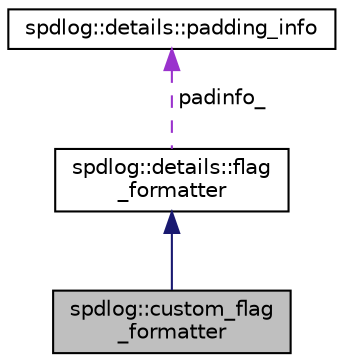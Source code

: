 digraph "spdlog::custom_flag_formatter"
{
  edge [fontname="Helvetica",fontsize="10",labelfontname="Helvetica",labelfontsize="10"];
  node [fontname="Helvetica",fontsize="10",shape=record];
  Node2 [label="spdlog::custom_flag\l_formatter",height=0.2,width=0.4,color="black", fillcolor="grey75", style="filled", fontcolor="black"];
  Node3 -> Node2 [dir="back",color="midnightblue",fontsize="10",style="solid"];
  Node3 [label="spdlog::details::flag\l_formatter",height=0.2,width=0.4,color="black", fillcolor="white", style="filled",URL="$classspdlog_1_1details_1_1flag__formatter.html"];
  Node4 -> Node3 [dir="back",color="darkorchid3",fontsize="10",style="dashed",label=" padinfo_" ];
  Node4 [label="spdlog::details::padding_info",height=0.2,width=0.4,color="black", fillcolor="white", style="filled",URL="$structspdlog_1_1details_1_1padding__info.html"];
}
